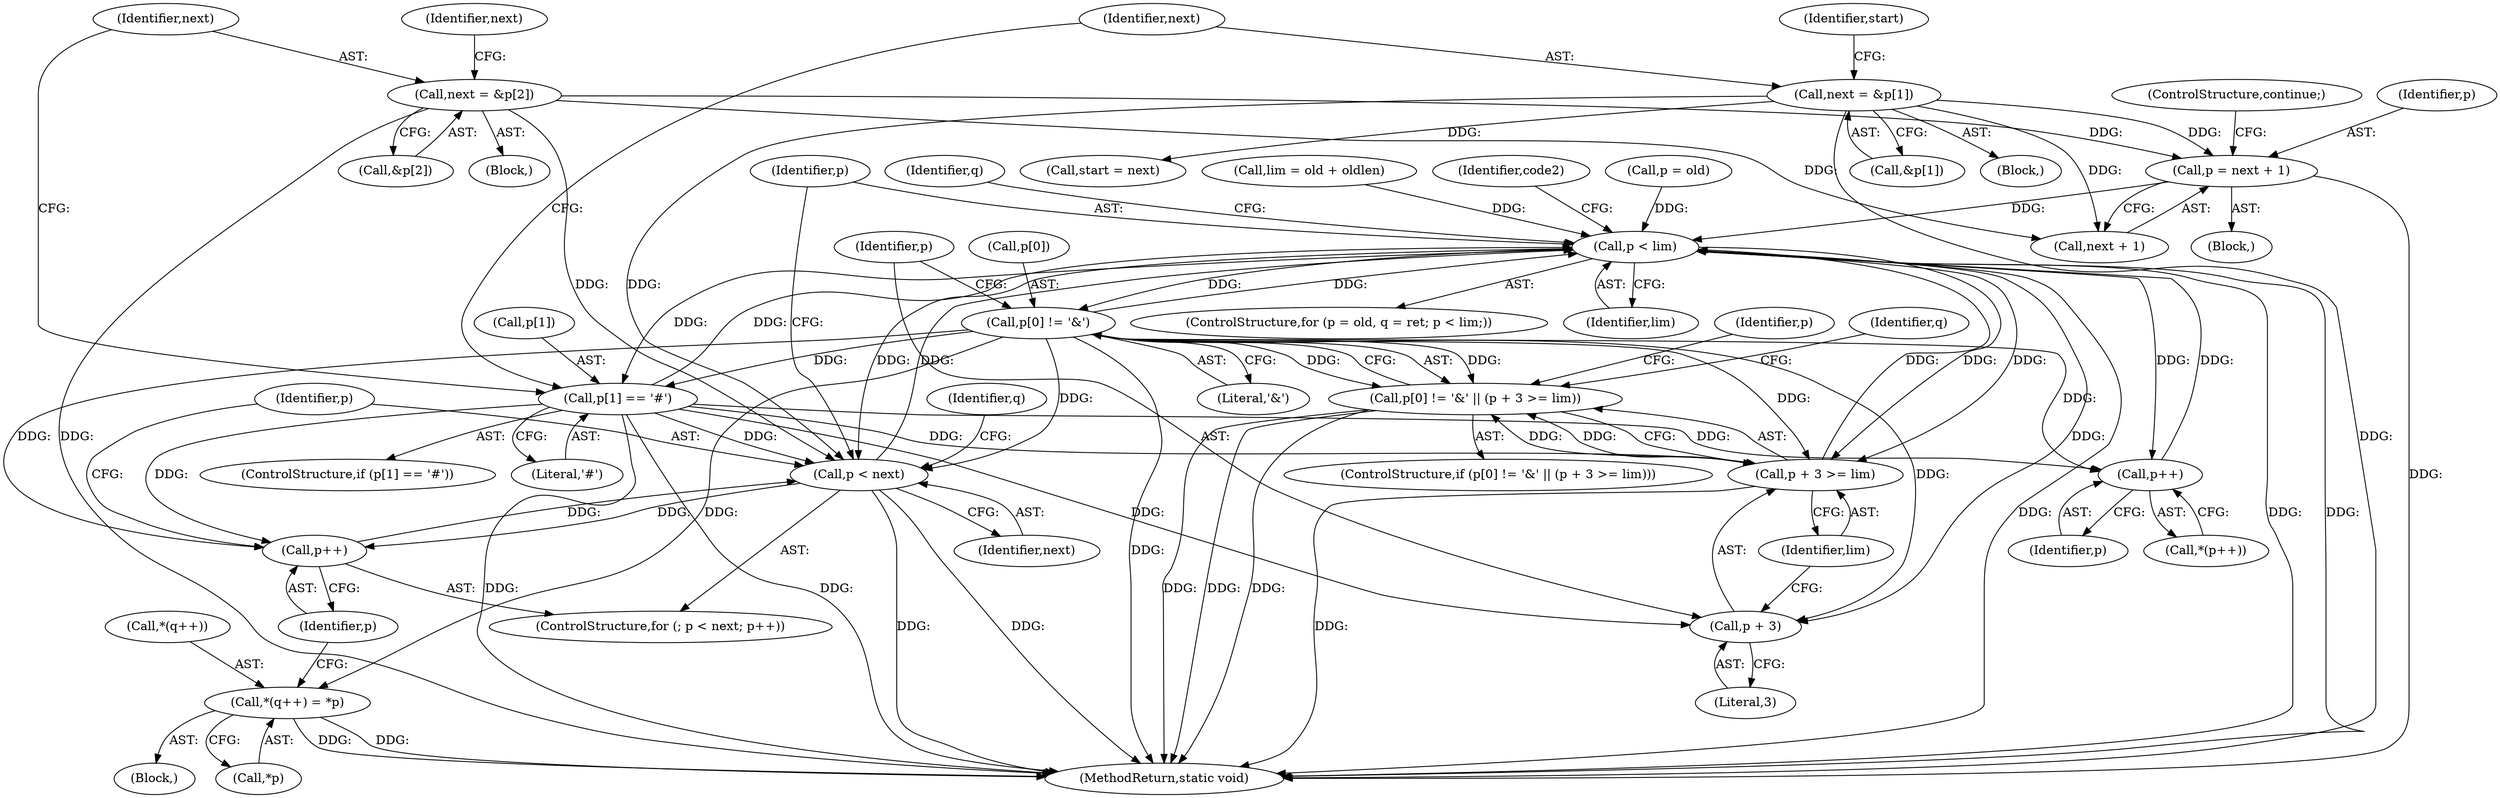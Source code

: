 digraph "0_php-src_0da8b8b801f9276359262f1ef8274c7812d3dfda?w=1_9@pointer" {
"1000376" [label="(Call,p = next + 1)"];
"1000193" [label="(Call,next = &p[2])"];
"1000246" [label="(Call,next = &p[1])"];
"1000152" [label="(Call,p < lim)"];
"1000167" [label="(Call,p[0] != '&')"];
"1000166" [label="(Call,p[0] != '&' || (p + 3 >= lim))"];
"1000172" [label="(Call,p + 3 >= lim)"];
"1000173" [label="(Call,p + 3)"];
"1000183" [label="(Call,p++)"];
"1000187" [label="(Call,p[1] == '#')"];
"1000384" [label="(Call,p < next)"];
"1000387" [label="(Call,p++)"];
"1000390" [label="(Call,*(q++) = *p)"];
"1000173" [label="(Call,p + 3)"];
"1000194" [label="(Identifier,next)"];
"1000385" [label="(Identifier,p)"];
"1000192" [label="(Block,)"];
"1000378" [label="(Call,next + 1)"];
"1000388" [label="(Identifier,p)"];
"1000168" [label="(Call,p[0])"];
"1000134" [label="(Call,lim = old + oldlen)"];
"1000252" [label="(Call,start = next)"];
"1000184" [label="(Identifier,p)"];
"1000186" [label="(ControlStructure,if (p[1] == '#'))"];
"1000389" [label="(Block,)"];
"1000195" [label="(Call,&p[2])"];
"1000203" [label="(Identifier,next)"];
"1000390" [label="(Call,*(q++) = *p)"];
"1000383" [label="(ControlStructure,for (; p < next; p++))"];
"1000155" [label="(Block,)"];
"1000152" [label="(Call,p < lim)"];
"1000253" [label="(Identifier,start)"];
"1000247" [label="(Identifier,next)"];
"1000166" [label="(Call,p[0] != '&' || (p + 3 >= lim))"];
"1000381" [label="(ControlStructure,continue;)"];
"1000386" [label="(Identifier,next)"];
"1000182" [label="(Call,*(p++))"];
"1000174" [label="(Identifier,p)"];
"1000159" [label="(Identifier,code2)"];
"1000191" [label="(Literal,'#')"];
"1000377" [label="(Identifier,p)"];
"1000187" [label="(Call,p[1] == '#')"];
"1000408" [label="(MethodReturn,static void)"];
"1000171" [label="(Literal,'&')"];
"1000183" [label="(Call,p++)"];
"1000144" [label="(ControlStructure,for (p = old, q = ret; p < lim;))"];
"1000248" [label="(Call,&p[1])"];
"1000189" [label="(Identifier,p)"];
"1000376" [label="(Call,p = next + 1)"];
"1000176" [label="(Identifier,lim)"];
"1000384" [label="(Call,p < next)"];
"1000146" [label="(Call,p = old)"];
"1000387" [label="(Call,p++)"];
"1000175" [label="(Literal,3)"];
"1000153" [label="(Identifier,p)"];
"1000243" [label="(Block,)"];
"1000154" [label="(Identifier,lim)"];
"1000398" [label="(Identifier,q)"];
"1000188" [label="(Call,p[1])"];
"1000172" [label="(Call,p + 3 >= lim)"];
"1000246" [label="(Call,next = &p[1])"];
"1000393" [label="(Identifier,q)"];
"1000394" [label="(Call,*p)"];
"1000193" [label="(Call,next = &p[2])"];
"1000181" [label="(Identifier,q)"];
"1000167" [label="(Call,p[0] != '&')"];
"1000391" [label="(Call,*(q++))"];
"1000165" [label="(ControlStructure,if (p[0] != '&' || (p + 3 >= lim)))"];
"1000376" -> "1000155"  [label="AST: "];
"1000376" -> "1000378"  [label="CFG: "];
"1000377" -> "1000376"  [label="AST: "];
"1000378" -> "1000376"  [label="AST: "];
"1000381" -> "1000376"  [label="CFG: "];
"1000376" -> "1000408"  [label="DDG: "];
"1000376" -> "1000152"  [label="DDG: "];
"1000193" -> "1000376"  [label="DDG: "];
"1000246" -> "1000376"  [label="DDG: "];
"1000193" -> "1000192"  [label="AST: "];
"1000193" -> "1000195"  [label="CFG: "];
"1000194" -> "1000193"  [label="AST: "];
"1000195" -> "1000193"  [label="AST: "];
"1000203" -> "1000193"  [label="CFG: "];
"1000193" -> "1000408"  [label="DDG: "];
"1000193" -> "1000378"  [label="DDG: "];
"1000193" -> "1000384"  [label="DDG: "];
"1000246" -> "1000243"  [label="AST: "];
"1000246" -> "1000248"  [label="CFG: "];
"1000247" -> "1000246"  [label="AST: "];
"1000248" -> "1000246"  [label="AST: "];
"1000253" -> "1000246"  [label="CFG: "];
"1000246" -> "1000408"  [label="DDG: "];
"1000246" -> "1000252"  [label="DDG: "];
"1000246" -> "1000378"  [label="DDG: "];
"1000246" -> "1000384"  [label="DDG: "];
"1000152" -> "1000144"  [label="AST: "];
"1000152" -> "1000154"  [label="CFG: "];
"1000153" -> "1000152"  [label="AST: "];
"1000154" -> "1000152"  [label="AST: "];
"1000159" -> "1000152"  [label="CFG: "];
"1000398" -> "1000152"  [label="CFG: "];
"1000152" -> "1000408"  [label="DDG: "];
"1000152" -> "1000408"  [label="DDG: "];
"1000152" -> "1000408"  [label="DDG: "];
"1000187" -> "1000152"  [label="DDG: "];
"1000167" -> "1000152"  [label="DDG: "];
"1000183" -> "1000152"  [label="DDG: "];
"1000146" -> "1000152"  [label="DDG: "];
"1000384" -> "1000152"  [label="DDG: "];
"1000172" -> "1000152"  [label="DDG: "];
"1000134" -> "1000152"  [label="DDG: "];
"1000152" -> "1000167"  [label="DDG: "];
"1000152" -> "1000172"  [label="DDG: "];
"1000152" -> "1000172"  [label="DDG: "];
"1000152" -> "1000173"  [label="DDG: "];
"1000152" -> "1000183"  [label="DDG: "];
"1000152" -> "1000187"  [label="DDG: "];
"1000152" -> "1000384"  [label="DDG: "];
"1000167" -> "1000166"  [label="AST: "];
"1000167" -> "1000171"  [label="CFG: "];
"1000168" -> "1000167"  [label="AST: "];
"1000171" -> "1000167"  [label="AST: "];
"1000174" -> "1000167"  [label="CFG: "];
"1000166" -> "1000167"  [label="CFG: "];
"1000167" -> "1000408"  [label="DDG: "];
"1000167" -> "1000166"  [label="DDG: "];
"1000167" -> "1000166"  [label="DDG: "];
"1000167" -> "1000172"  [label="DDG: "];
"1000167" -> "1000173"  [label="DDG: "];
"1000167" -> "1000183"  [label="DDG: "];
"1000167" -> "1000187"  [label="DDG: "];
"1000167" -> "1000384"  [label="DDG: "];
"1000167" -> "1000387"  [label="DDG: "];
"1000167" -> "1000390"  [label="DDG: "];
"1000166" -> "1000165"  [label="AST: "];
"1000166" -> "1000172"  [label="CFG: "];
"1000172" -> "1000166"  [label="AST: "];
"1000181" -> "1000166"  [label="CFG: "];
"1000189" -> "1000166"  [label="CFG: "];
"1000166" -> "1000408"  [label="DDG: "];
"1000166" -> "1000408"  [label="DDG: "];
"1000166" -> "1000408"  [label="DDG: "];
"1000172" -> "1000166"  [label="DDG: "];
"1000172" -> "1000166"  [label="DDG: "];
"1000172" -> "1000176"  [label="CFG: "];
"1000173" -> "1000172"  [label="AST: "];
"1000176" -> "1000172"  [label="AST: "];
"1000172" -> "1000408"  [label="DDG: "];
"1000187" -> "1000172"  [label="DDG: "];
"1000173" -> "1000175"  [label="CFG: "];
"1000174" -> "1000173"  [label="AST: "];
"1000175" -> "1000173"  [label="AST: "];
"1000176" -> "1000173"  [label="CFG: "];
"1000187" -> "1000173"  [label="DDG: "];
"1000183" -> "1000182"  [label="AST: "];
"1000183" -> "1000184"  [label="CFG: "];
"1000184" -> "1000183"  [label="AST: "];
"1000182" -> "1000183"  [label="CFG: "];
"1000187" -> "1000183"  [label="DDG: "];
"1000187" -> "1000186"  [label="AST: "];
"1000187" -> "1000191"  [label="CFG: "];
"1000188" -> "1000187"  [label="AST: "];
"1000191" -> "1000187"  [label="AST: "];
"1000194" -> "1000187"  [label="CFG: "];
"1000247" -> "1000187"  [label="CFG: "];
"1000187" -> "1000408"  [label="DDG: "];
"1000187" -> "1000408"  [label="DDG: "];
"1000187" -> "1000384"  [label="DDG: "];
"1000187" -> "1000387"  [label="DDG: "];
"1000384" -> "1000383"  [label="AST: "];
"1000384" -> "1000386"  [label="CFG: "];
"1000385" -> "1000384"  [label="AST: "];
"1000386" -> "1000384"  [label="AST: "];
"1000153" -> "1000384"  [label="CFG: "];
"1000393" -> "1000384"  [label="CFG: "];
"1000384" -> "1000408"  [label="DDG: "];
"1000384" -> "1000408"  [label="DDG: "];
"1000387" -> "1000384"  [label="DDG: "];
"1000384" -> "1000387"  [label="DDG: "];
"1000387" -> "1000383"  [label="AST: "];
"1000387" -> "1000388"  [label="CFG: "];
"1000388" -> "1000387"  [label="AST: "];
"1000385" -> "1000387"  [label="CFG: "];
"1000390" -> "1000389"  [label="AST: "];
"1000390" -> "1000394"  [label="CFG: "];
"1000391" -> "1000390"  [label="AST: "];
"1000394" -> "1000390"  [label="AST: "];
"1000388" -> "1000390"  [label="CFG: "];
"1000390" -> "1000408"  [label="DDG: "];
"1000390" -> "1000408"  [label="DDG: "];
}
